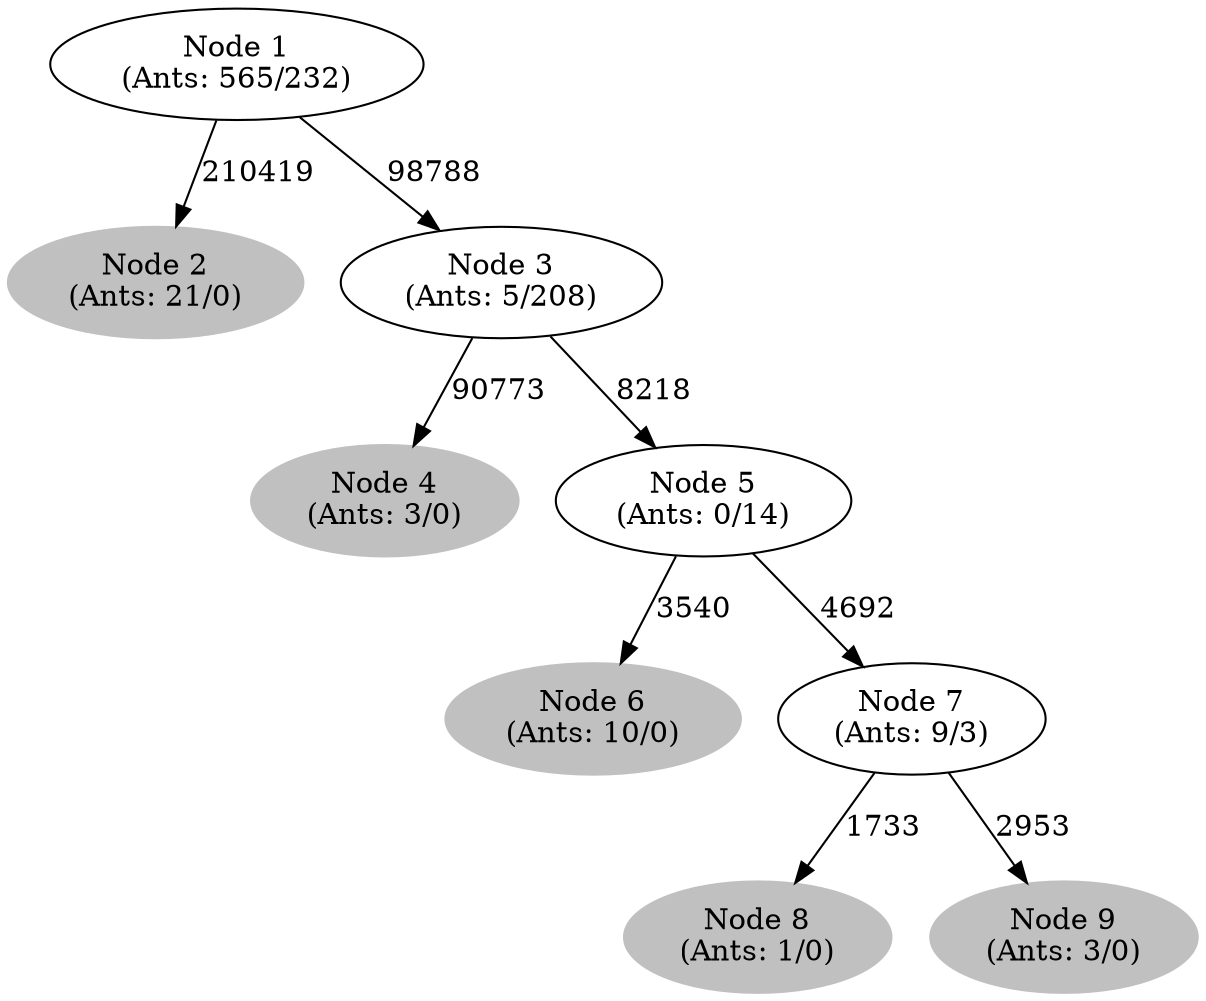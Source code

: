 digraph G {
	
	 "Node 2\n(Ants: 21/0)" [style=filled,color="gray"];
	"Node 1\n(Ants: 565/232)" -> "Node 2\n(Ants: 21/0)" [label=210419];
	 "Node 1\n(Ants: 565/232)" -> "Node 3\n(Ants: 5/208)" [label=98788];
	 "Node 4\n(Ants: 3/0)" [style=filled,color="gray"];
	"Node 3\n(Ants: 5/208)" -> "Node 4\n(Ants: 3/0)" [label=90773];
	 "Node 3\n(Ants: 5/208)" -> "Node 5\n(Ants: 0/14)" [label=8218];
	 "Node 6\n(Ants: 10/0)" [style=filled,color="gray"];
	"Node 5\n(Ants: 0/14)" -> "Node 6\n(Ants: 10/0)" [label=3540];
	 "Node 5\n(Ants: 0/14)" -> "Node 7\n(Ants: 9/3)" [label=4692];
	 "Node 8\n(Ants: 1/0)" [style=filled,color="gray"];
	"Node 7\n(Ants: 9/3)" -> "Node 8\n(Ants: 1/0)" [label=1733];
	 "Node 9\n(Ants: 3/0)" [style=filled,color="gray"];
	"Node 7\n(Ants: 9/3)" -> "Node 9\n(Ants: 3/0)" [label=2953];
	 
}
